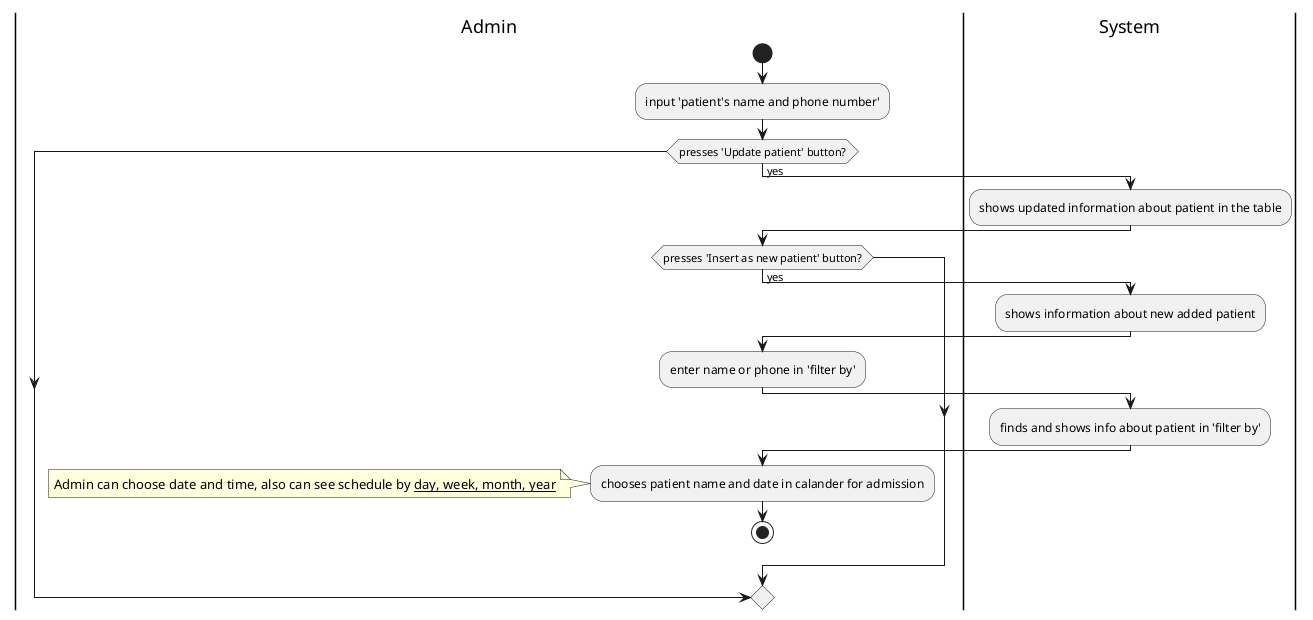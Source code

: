 @startuml
|Admin|
start
:input 'patient's name and phone number';
if(presses 'Update patient' button?) then(yes)
|System|
:shows updated information about patient in the table;
|Admin|
if(presses 'Insert as new patient' button?) then(yes)
|System|
:shows information about new added patient;
|Admin|
:enter name or phone in 'filter by';
|System|
:finds and shows info about patient in 'filter by';
|Admin|
:chooses patient name and date in calander for admission;
note left
    Admin can choose date and time, also can see schedule by __day, week, month, year__
end note
stop

@enduml